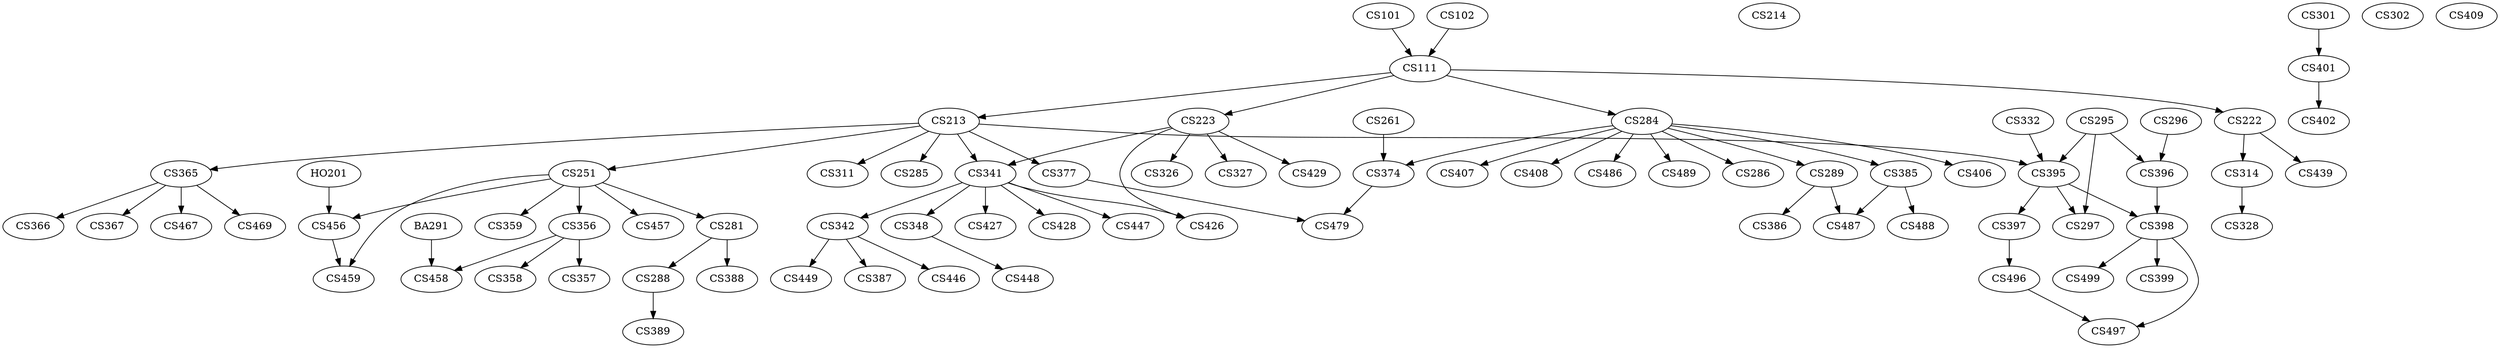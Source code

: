 Digraph B {
  CS101 -> CS111;
  CS102 -> CS111;
  CS111 -> CS213;
  CS111 -> CS222;
  CS111 -> CS223;
  CS111 -> CS284;
  CS214;
  CS213 -> CS251;
  CS213 -> CS285;
  CS213 -> CS311;
  CS213 -> CS341;
  CS213 -> CS365;
  CS213 -> CS377;
  CS213 -> CS395;
  CS222 -> CS314;
  CS222 -> CS439; 
  CS223 -> CS326;
  CS223 -> CS327;
  CS223 -> CS341;
  CS223 -> CS426;
  CS223 -> CS429;
  CS251 -> CS281;
  CS251 -> CS356;
  CS251 -> CS359;
  CS251 -> CS456;
  CS251 -> CS457;
  CS251 -> CS459;
  CS261;
  CS261 -> CS374;
  CS284 -> CS286;
  CS284 -> CS289;
  CS284 -> CS374;
  CS284 -> CS385;
  CS284 -> CS406;
  CS284 -> CS407;
  CS284 -> CS408;
  CS284 -> CS486;
  CS284 -> CS489;
  CS281 -> CS288;
  CS281 -> CS388;
  CS288 -> CS389;
  CS289 -> CS386;
  CS289 -> CS487;
  CS295;
  CS295 -> CS395;
  CS295 -> CS396;
  CS295 -> CS297;
  CS296;
  CS296 -> CS396;
  CS301;
  CS302;
  CS301 -> CS401;
  CS314 -> CS328;
  CS332 -> CS395;
  CS341 -> CS342;
  CS341 -> CS348;
  CS341 -> CS426;
  CS341 -> CS427;
  CS341 -> CS428;
  CS341 -> CS447;
  CS342 -> CS387;
  CS342 -> CS446;
  CS342 -> CS449;
  CS348 -> CS448;
  CS356 -> CS458;
  CS365 -> CS467;
  CS365 -> CS469;
  CS374 -> CS479;
  CS377 -> CS479;
  CS385 -> CS487;
  CS385 -> CS488;
  CS395 -> CS297;
  CS395 -> CS397;
  CS395 -> CS398;
  CS396 -> CS398;
  CS397 -> CS496;
  CS398 -> CS399;
  CS398 -> CS497;
  CS398 -> CS499;
  CS356 -> CS357;
  CS356 -> CS358;
  CS365 -> CS366;
  CS365 -> CS367;
  CS401 -> CS402;
  CS409;
  CS456 -> CS459;
  CS496 -> CS497;
  HO201 -> CS456;
  BA291 -> CS458;
 
}
